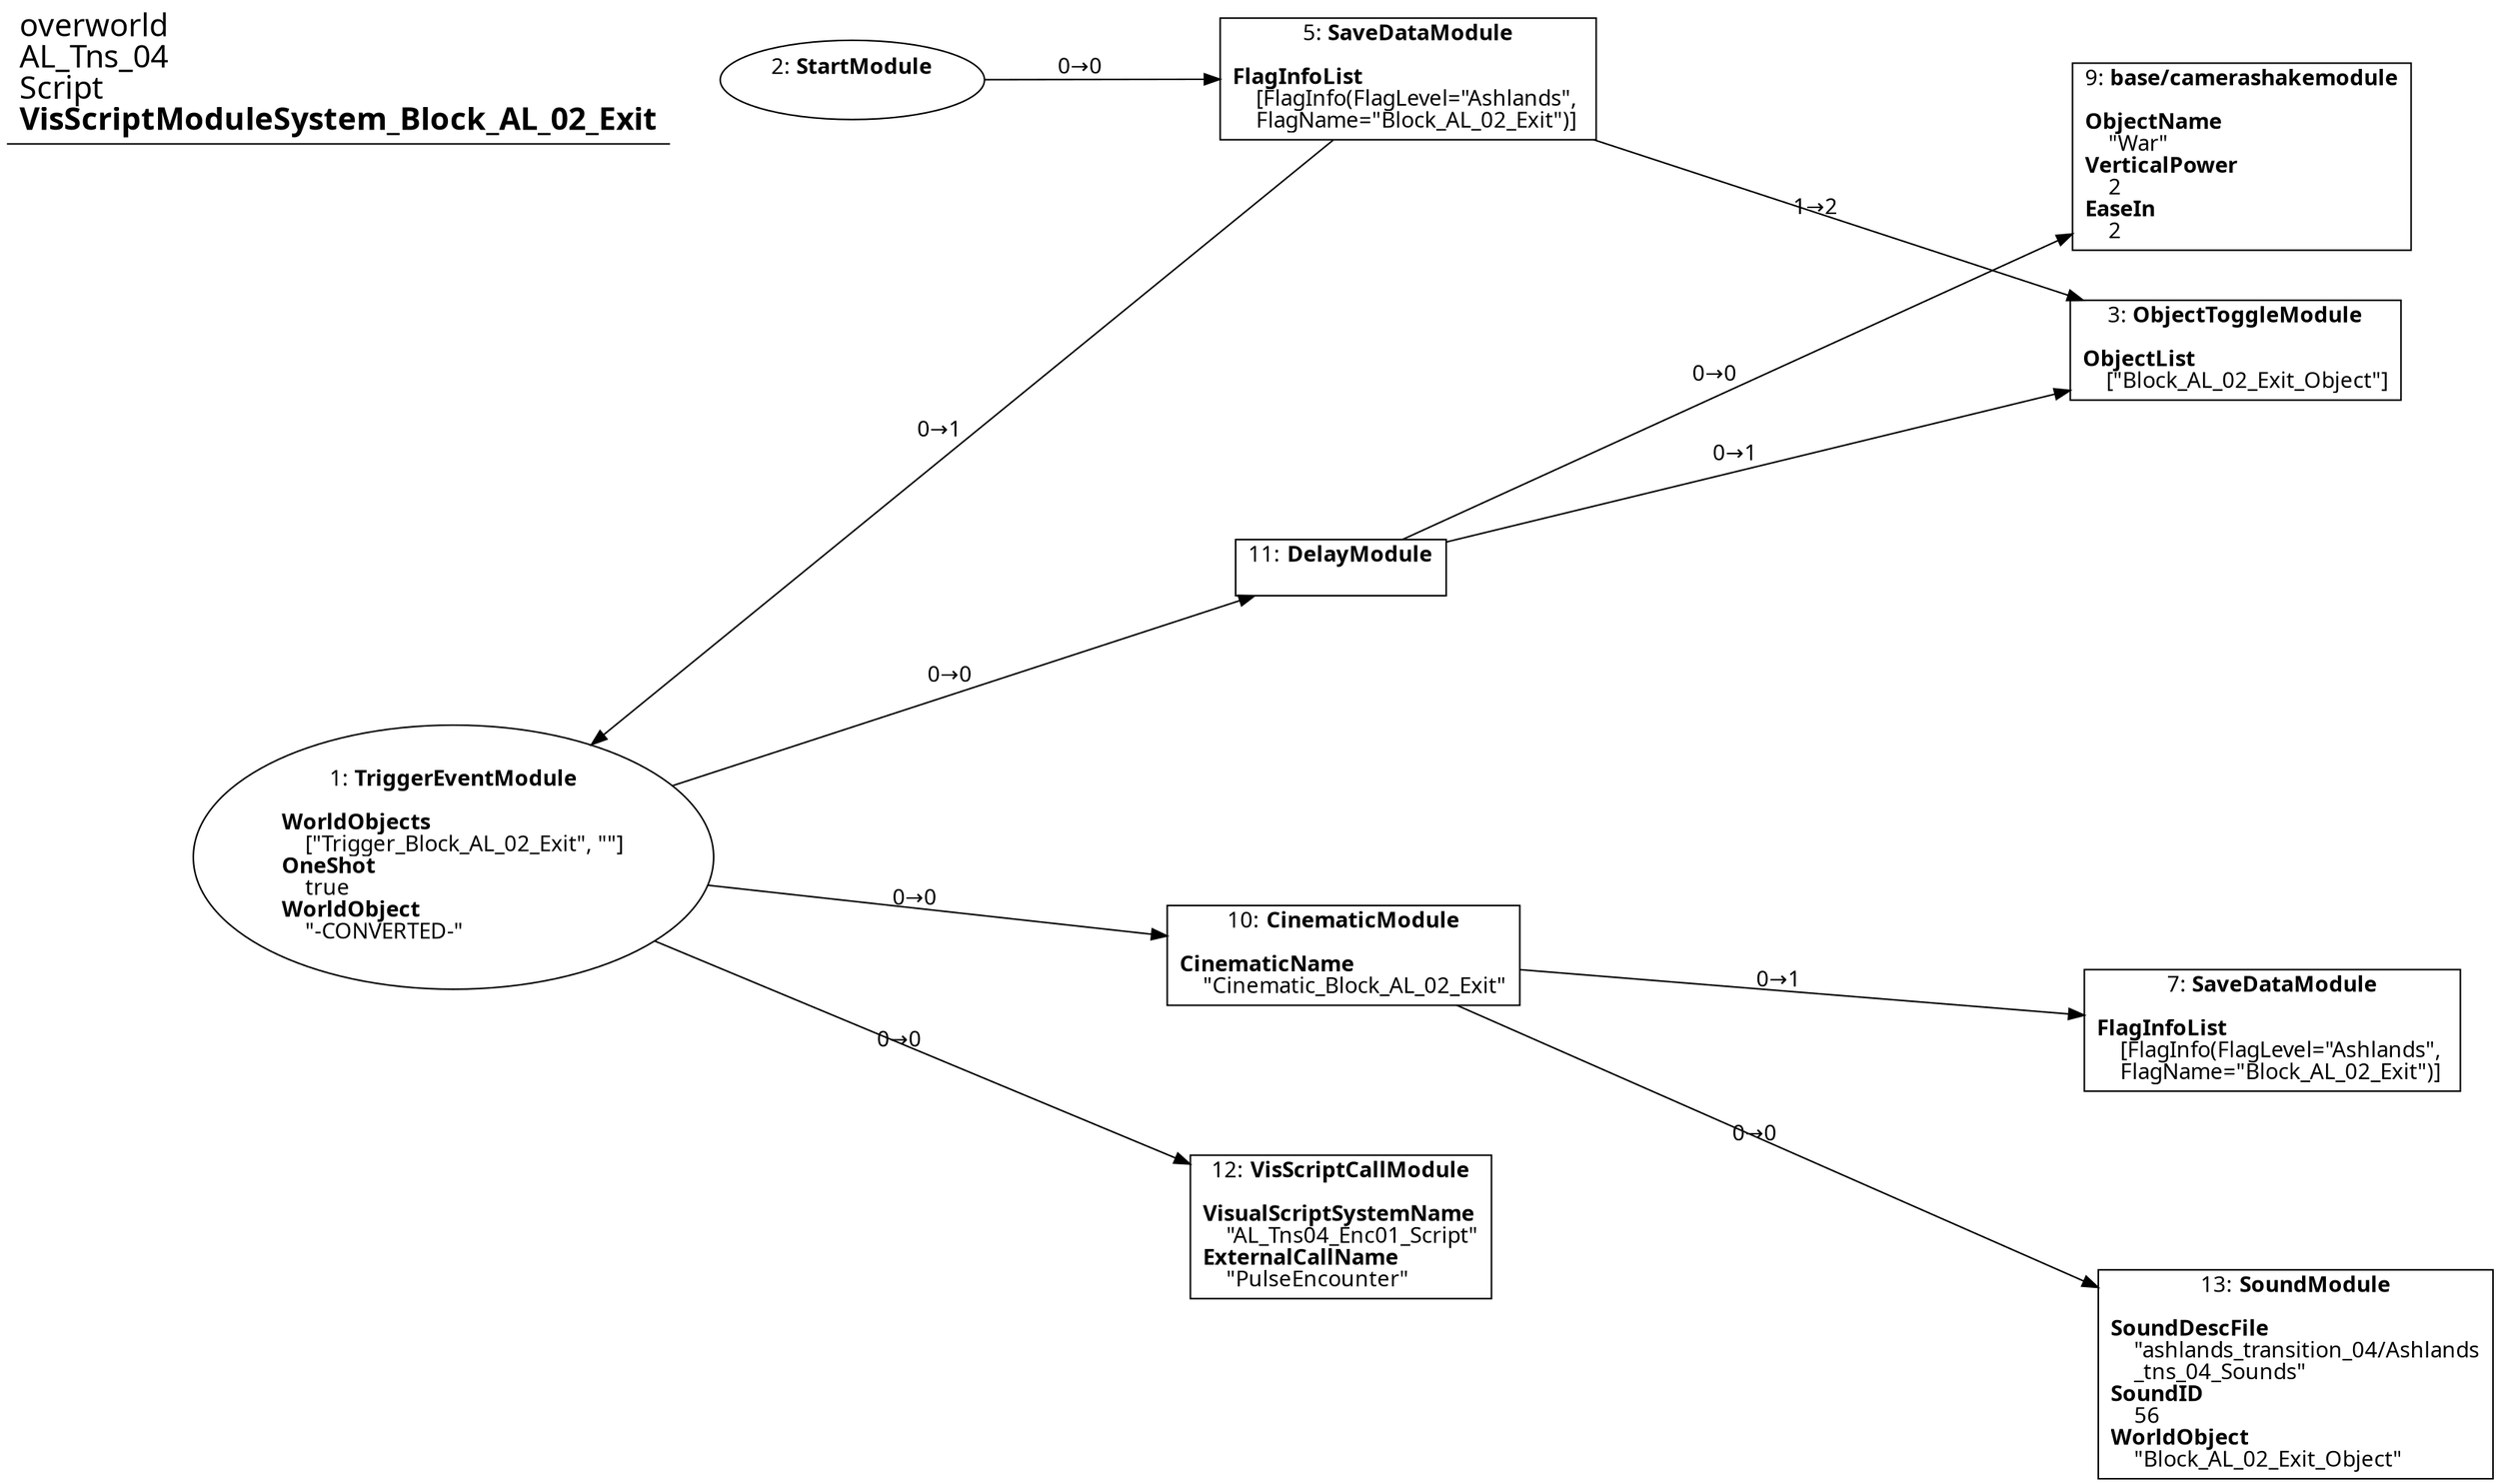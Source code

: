 digraph {
    layout = fdp;
    overlap = prism;
    sep = "+16";
    splines = spline;

    node [ shape = box ];

    graph [ fontname = "Segoe UI" ];
    node [ fontname = "Segoe UI" ];
    edge [ fontname = "Segoe UI" ];

    1 [ label = <1: <b>TriggerEventModule</b><br/><br/><b>WorldObjects</b><br align="left"/>    [&quot;Trigger_Block_AL_02_Exit&quot;, &quot;&quot;]<br align="left"/><b>OneShot</b><br align="left"/>    true<br align="left"/><b>WorldObject</b><br align="left"/>    &quot;-CONVERTED-&quot;<br align="left"/>> ];
    1 [ shape = oval ]
    1 [ pos = "-0.28,-0.22600001!" ];
    1 -> 10 [ label = "0→0" ];
    1 -> 11 [ label = "0→0" ];
    1 -> 12 [ label = "0→0" ];

    2 [ label = <2: <b>StartModule</b><br/><br/>> ];
    2 [ shape = oval ]
    2 [ pos = "-0.16900001,0.075!" ];
    2 -> 5 [ label = "0→0" ];

    3 [ label = <3: <b>ObjectToggleModule</b><br/><br/><b>ObjectList</b><br align="left"/>    [&quot;Block_AL_02_Exit_Object&quot;]<br align="left"/>> ];
    3 [ pos = "0.409,-0.024!" ];

    5 [ label = <5: <b>SaveDataModule</b><br/><br/><b>FlagInfoList</b><br align="left"/>    [FlagInfo(FlagLevel=&quot;Ashlands&quot;, <br align="left"/>    FlagName=&quot;Block_AL_02_Exit&quot;)]<br align="left"/>> ];
    5 [ pos = "0.089,0.075!" ];
    5 -> 3 [ label = "1→2" ];
    5 -> 1 [ label = "0→1" ];

    7 [ label = <7: <b>SaveDataModule</b><br/><br/><b>FlagInfoList</b><br align="left"/>    [FlagInfo(FlagLevel=&quot;Ashlands&quot;, <br align="left"/>    FlagName=&quot;Block_AL_02_Exit&quot;)]<br align="left"/>> ];
    7 [ pos = "0.423,-0.293!" ];

    9 [ label = <9: <b>base/camerashakemodule</b><br/><br/><b>ObjectName</b><br align="left"/>    &quot;War&quot;<br align="left"/><b>VerticalPower</b><br align="left"/>    2<br align="left"/><b>EaseIn</b><br align="left"/>    2<br align="left"/>> ];
    9 [ pos = "0.411,0.039!" ];

    10 [ label = <10: <b>CinematicModule</b><br/><br/><b>CinematicName</b><br align="left"/>    &quot;Cinematic_Block_AL_02_Exit&quot;<br align="left"/>> ];
    10 [ pos = "0.064,-0.264!" ];
    10 -> 13 [ label = "0→0" ];
    10 -> 7 [ label = "0→1" ];

    11 [ label = <11: <b>DelayModule</b><br/><br/>> ];
    11 [ pos = "0.063,-0.11400001!" ];
    11 -> 3 [ label = "0→1" ];
    11 -> 9 [ label = "0→0" ];

    12 [ label = <12: <b>VisScriptCallModule</b><br/><br/><b>VisualScriptSystemName</b><br align="left"/>    &quot;AL_Tns04_Enc01_Script&quot;<br align="left"/><b>ExternalCallName</b><br align="left"/>    &quot;PulseEncounter&quot;<br align="left"/>> ];
    12 [ pos = "0.063,-0.36900002!" ];

    13 [ label = <13: <b>SoundModule</b><br/><br/><b>SoundDescFile</b><br align="left"/>    &quot;ashlands_transition_04/Ashlands<br align="left"/>    _tns_04_Sounds&quot;<br align="left"/><b>SoundID</b><br align="left"/>    56<br align="left"/><b>WorldObject</b><br align="left"/>    &quot;Block_AL_02_Exit_Object&quot;<br align="left"/>> ];
    13 [ pos = "0.432,-0.42600003!" ];

    title [ pos = "-0.28100002,0.076000005!" ];
    title [ shape = underline ];
    title [ label = <<font point-size="20">overworld<br align="left"/>AL_Tns_04<br align="left"/>Script<br align="left"/><b>VisScriptModuleSystem_Block_AL_02_Exit</b><br align="left"/></font>> ];
}
